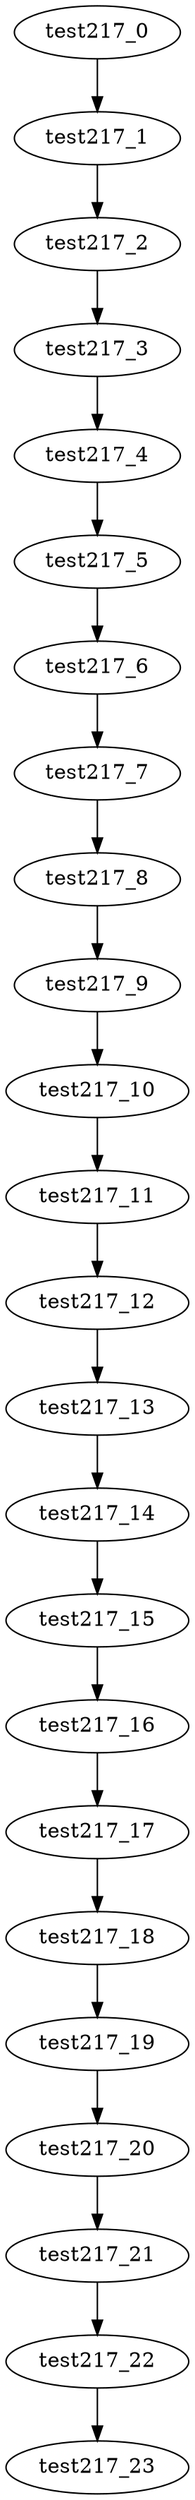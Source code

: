 digraph G {
test217_0->test217_1;
test217_1->test217_2;
test217_2->test217_3;
test217_3->test217_4;
test217_4->test217_5;
test217_5->test217_6;
test217_6->test217_7;
test217_7->test217_8;
test217_8->test217_9;
test217_9->test217_10;
test217_10->test217_11;
test217_11->test217_12;
test217_12->test217_13;
test217_13->test217_14;
test217_14->test217_15;
test217_15->test217_16;
test217_16->test217_17;
test217_17->test217_18;
test217_18->test217_19;
test217_19->test217_20;
test217_20->test217_21;
test217_21->test217_22;
test217_22->test217_23;

}
